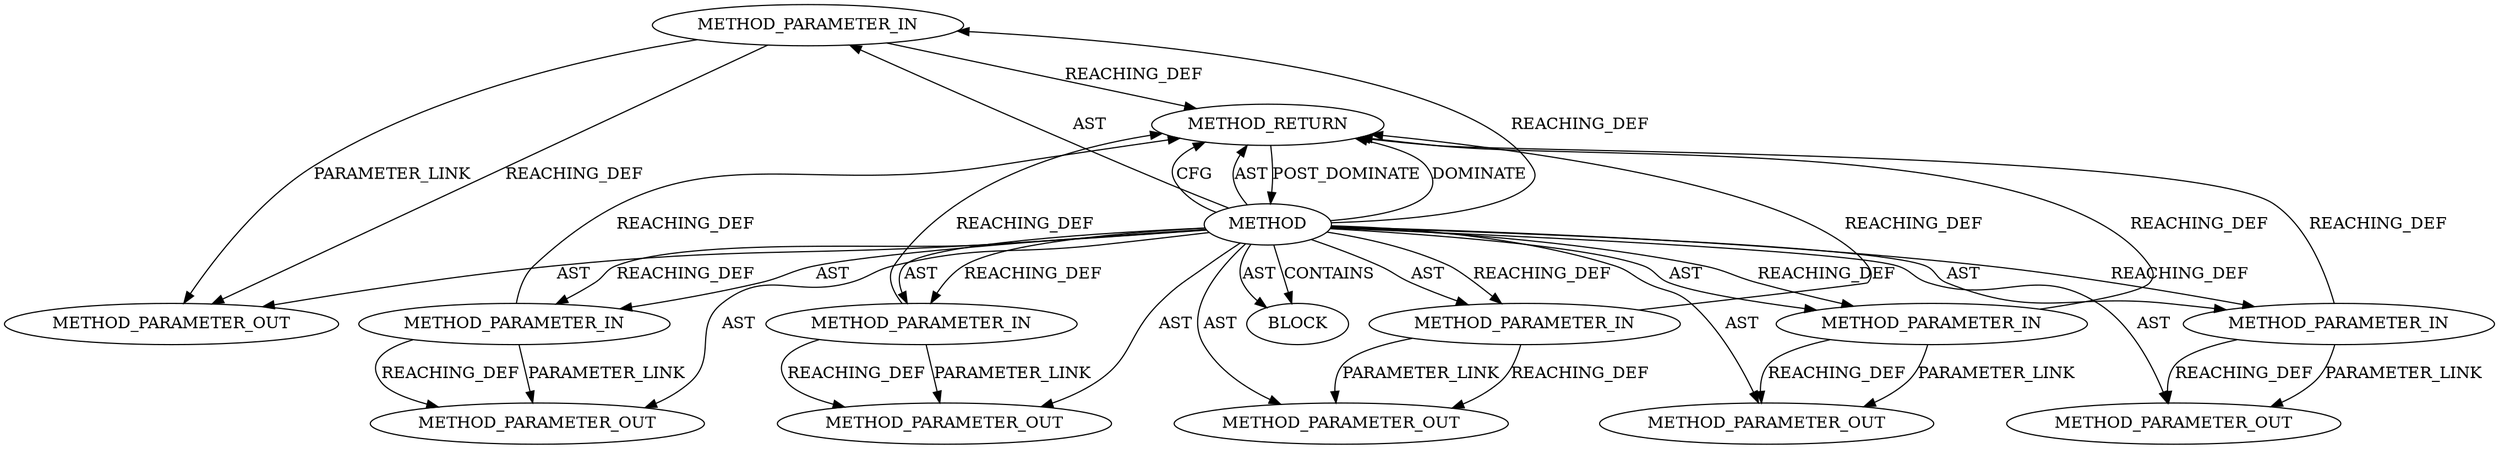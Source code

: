 digraph {
  2613 [label=METHOD_PARAMETER_IN ORDER=6 CODE="p6" IS_VARIADIC=false TYPE_FULL_NAME="ANY" EVALUATION_STRATEGY="BY_VALUE" INDEX=6 NAME="p6"]
  2611 [label=METHOD_PARAMETER_IN ORDER=4 CODE="p4" IS_VARIADIC=false TYPE_FULL_NAME="ANY" EVALUATION_STRATEGY="BY_VALUE" INDEX=4 NAME="p4"]
  2612 [label=METHOD_PARAMETER_IN ORDER=5 CODE="p5" IS_VARIADIC=false TYPE_FULL_NAME="ANY" EVALUATION_STRATEGY="BY_VALUE" INDEX=5 NAME="p5"]
  2610 [label=METHOD_PARAMETER_IN ORDER=3 CODE="p3" IS_VARIADIC=false TYPE_FULL_NAME="ANY" EVALUATION_STRATEGY="BY_VALUE" INDEX=3 NAME="p3"]
  2954 [label=METHOD_PARAMETER_OUT ORDER=5 CODE="p5" IS_VARIADIC=false TYPE_FULL_NAME="ANY" EVALUATION_STRATEGY="BY_VALUE" INDEX=5 NAME="p5"]
  2950 [label=METHOD_PARAMETER_OUT ORDER=1 CODE="p1" IS_VARIADIC=false TYPE_FULL_NAME="ANY" EVALUATION_STRATEGY="BY_VALUE" INDEX=1 NAME="p1"]
  2952 [label=METHOD_PARAMETER_OUT ORDER=3 CODE="p3" IS_VARIADIC=false TYPE_FULL_NAME="ANY" EVALUATION_STRATEGY="BY_VALUE" INDEX=3 NAME="p3"]
  2607 [label=METHOD AST_PARENT_TYPE="NAMESPACE_BLOCK" AST_PARENT_FULL_NAME="<global>" ORDER=0 CODE="<empty>" FULL_NAME="tipc_uaddr" IS_EXTERNAL=true FILENAME="<empty>" SIGNATURE="" NAME="tipc_uaddr"]
  2609 [label=METHOD_PARAMETER_IN ORDER=2 CODE="p2" IS_VARIADIC=false TYPE_FULL_NAME="ANY" EVALUATION_STRATEGY="BY_VALUE" INDEX=2 NAME="p2"]
  2955 [label=METHOD_PARAMETER_OUT ORDER=6 CODE="p6" IS_VARIADIC=false TYPE_FULL_NAME="ANY" EVALUATION_STRATEGY="BY_VALUE" INDEX=6 NAME="p6"]
  2953 [label=METHOD_PARAMETER_OUT ORDER=4 CODE="p4" IS_VARIADIC=false TYPE_FULL_NAME="ANY" EVALUATION_STRATEGY="BY_VALUE" INDEX=4 NAME="p4"]
  2615 [label=METHOD_RETURN ORDER=2 CODE="RET" TYPE_FULL_NAME="ANY" EVALUATION_STRATEGY="BY_VALUE"]
  2614 [label=BLOCK ORDER=1 ARGUMENT_INDEX=1 CODE="<empty>" TYPE_FULL_NAME="ANY"]
  2951 [label=METHOD_PARAMETER_OUT ORDER=2 CODE="p2" IS_VARIADIC=false TYPE_FULL_NAME="ANY" EVALUATION_STRATEGY="BY_VALUE" INDEX=2 NAME="p2"]
  2608 [label=METHOD_PARAMETER_IN ORDER=1 CODE="p1" IS_VARIADIC=false TYPE_FULL_NAME="ANY" EVALUATION_STRATEGY="BY_VALUE" INDEX=1 NAME="p1"]
  2607 -> 2610 [label=REACHING_DEF VARIABLE=""]
  2607 -> 2613 [label=REACHING_DEF VARIABLE=""]
  2609 -> 2615 [label=REACHING_DEF VARIABLE="p2"]
  2607 -> 2614 [label=CONTAINS ]
  2608 -> 2615 [label=REACHING_DEF VARIABLE="p1"]
  2607 -> 2612 [label=AST ]
  2607 -> 2609 [label=AST ]
  2607 -> 2611 [label=AST ]
  2607 -> 2608 [label=REACHING_DEF VARIABLE=""]
  2612 -> 2954 [label=PARAMETER_LINK ]
  2609 -> 2951 [label=REACHING_DEF VARIABLE="p2"]
  2607 -> 2952 [label=AST ]
  2607 -> 2608 [label=AST ]
  2611 -> 2953 [label=PARAMETER_LINK ]
  2615 -> 2607 [label=POST_DOMINATE ]
  2613 -> 2955 [label=REACHING_DEF VARIABLE="p6"]
  2611 -> 2953 [label=REACHING_DEF VARIABLE="p4"]
  2607 -> 2613 [label=AST ]
  2607 -> 2615 [label=DOMINATE ]
  2607 -> 2615 [label=CFG ]
  2607 -> 2610 [label=AST ]
  2607 -> 2614 [label=AST ]
  2607 -> 2611 [label=REACHING_DEF VARIABLE=""]
  2609 -> 2951 [label=PARAMETER_LINK ]
  2607 -> 2955 [label=AST ]
  2607 -> 2615 [label=AST ]
  2607 -> 2612 [label=REACHING_DEF VARIABLE=""]
  2607 -> 2954 [label=AST ]
  2610 -> 2615 [label=REACHING_DEF VARIABLE="p3"]
  2608 -> 2950 [label=REACHING_DEF VARIABLE="p1"]
  2613 -> 2955 [label=PARAMETER_LINK ]
  2607 -> 2609 [label=REACHING_DEF VARIABLE=""]
  2610 -> 2952 [label=PARAMETER_LINK ]
  2612 -> 2954 [label=REACHING_DEF VARIABLE="p5"]
  2613 -> 2615 [label=REACHING_DEF VARIABLE="p6"]
  2608 -> 2950 [label=PARAMETER_LINK ]
  2610 -> 2952 [label=REACHING_DEF VARIABLE="p3"]
  2607 -> 2953 [label=AST ]
  2611 -> 2615 [label=REACHING_DEF VARIABLE="p4"]
  2607 -> 2950 [label=AST ]
  2607 -> 2951 [label=AST ]
  2612 -> 2615 [label=REACHING_DEF VARIABLE="p5"]
}
